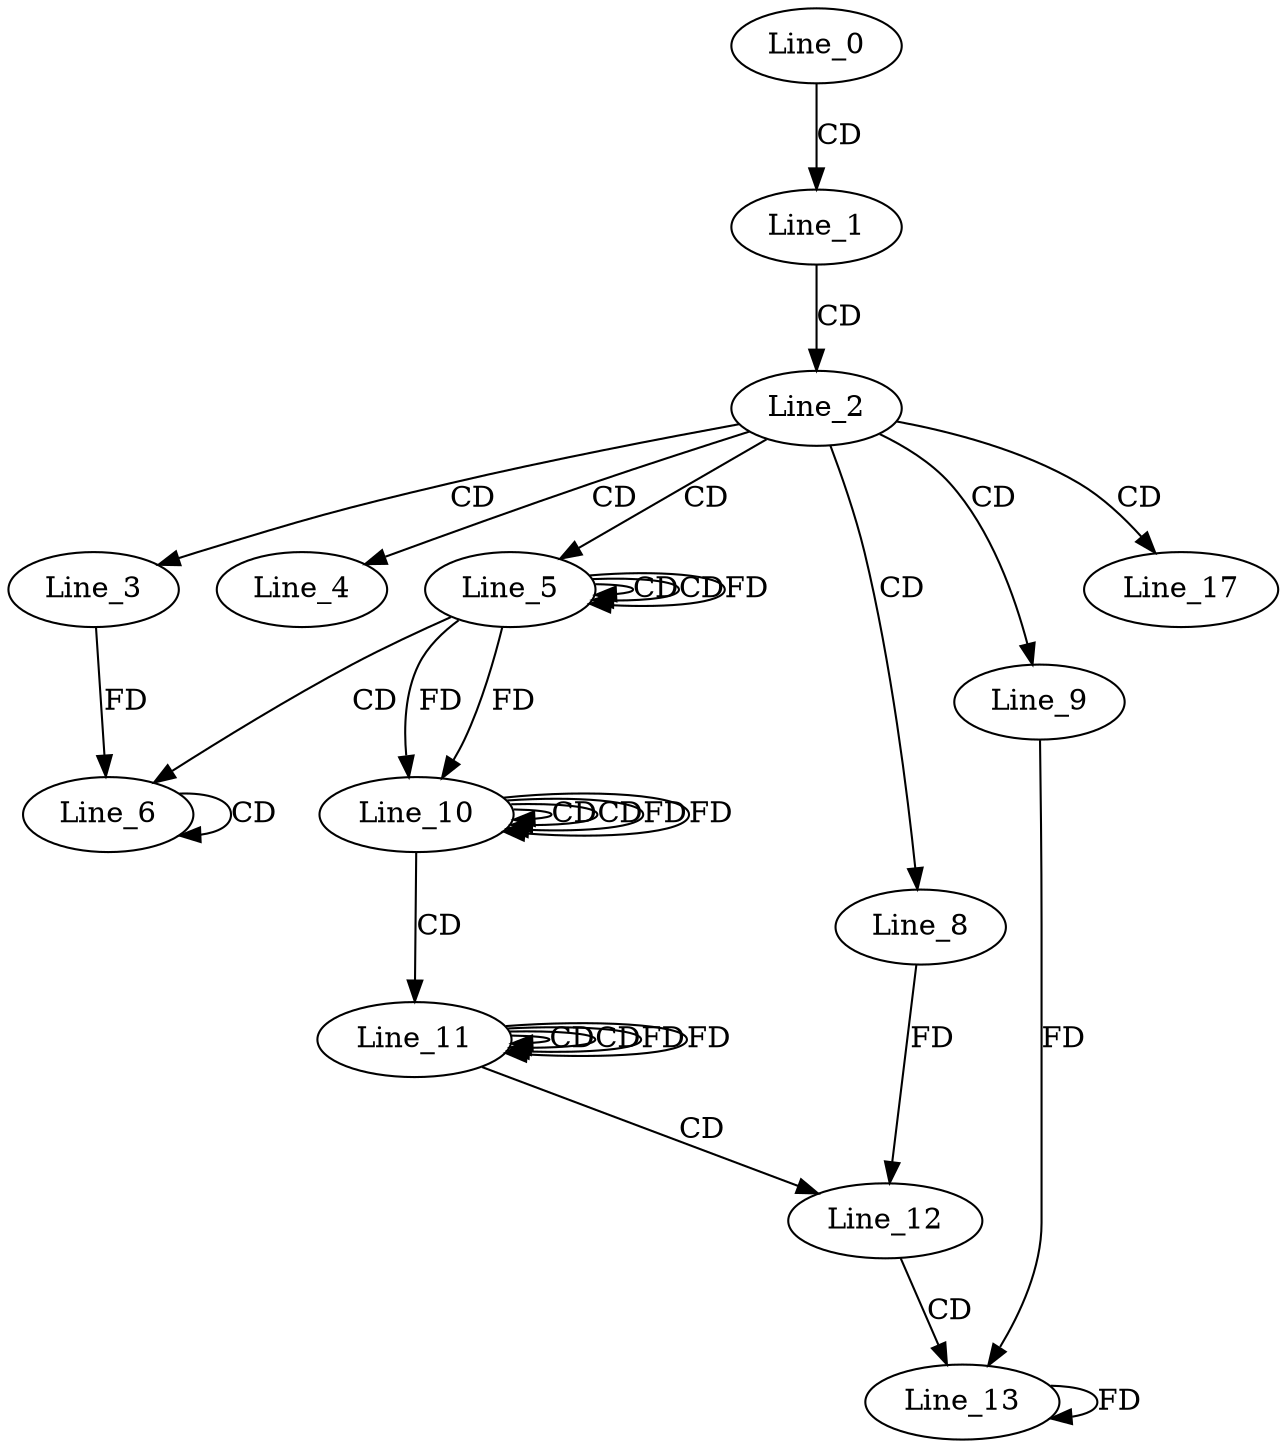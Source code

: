 digraph G {
  Line_0;
  Line_1;
  Line_2;
  Line_3;
  Line_4;
  Line_5;
  Line_5;
  Line_5;
  Line_6;
  Line_6;
  Line_8;
  Line_9;
  Line_10;
  Line_10;
  Line_10;
  Line_11;
  Line_11;
  Line_11;
  Line_12;
  Line_13;
  Line_17;
  Line_0 -> Line_1 [ label="CD" ];
  Line_1 -> Line_2 [ label="CD" ];
  Line_2 -> Line_3 [ label="CD" ];
  Line_2 -> Line_4 [ label="CD" ];
  Line_2 -> Line_5 [ label="CD" ];
  Line_5 -> Line_5 [ label="CD" ];
  Line_5 -> Line_5 [ label="CD" ];
  Line_5 -> Line_5 [ label="FD" ];
  Line_5 -> Line_6 [ label="CD" ];
  Line_6 -> Line_6 [ label="CD" ];
  Line_3 -> Line_6 [ label="FD" ];
  Line_2 -> Line_8 [ label="CD" ];
  Line_2 -> Line_9 [ label="CD" ];
  Line_10 -> Line_10 [ label="CD" ];
  Line_5 -> Line_10 [ label="FD" ];
  Line_10 -> Line_10 [ label="CD" ];
  Line_10 -> Line_10 [ label="FD" ];
  Line_5 -> Line_10 [ label="FD" ];
  Line_10 -> Line_11 [ label="CD" ];
  Line_11 -> Line_11 [ label="CD" ];
  Line_11 -> Line_11 [ label="CD" ];
  Line_11 -> Line_11 [ label="FD" ];
  Line_11 -> Line_12 [ label="CD" ];
  Line_8 -> Line_12 [ label="FD" ];
  Line_12 -> Line_13 [ label="CD" ];
  Line_13 -> Line_13 [ label="FD" ];
  Line_9 -> Line_13 [ label="FD" ];
  Line_2 -> Line_17 [ label="CD" ];
  Line_10 -> Line_10 [ label="FD" ];
  Line_11 -> Line_11 [ label="FD" ];
}
